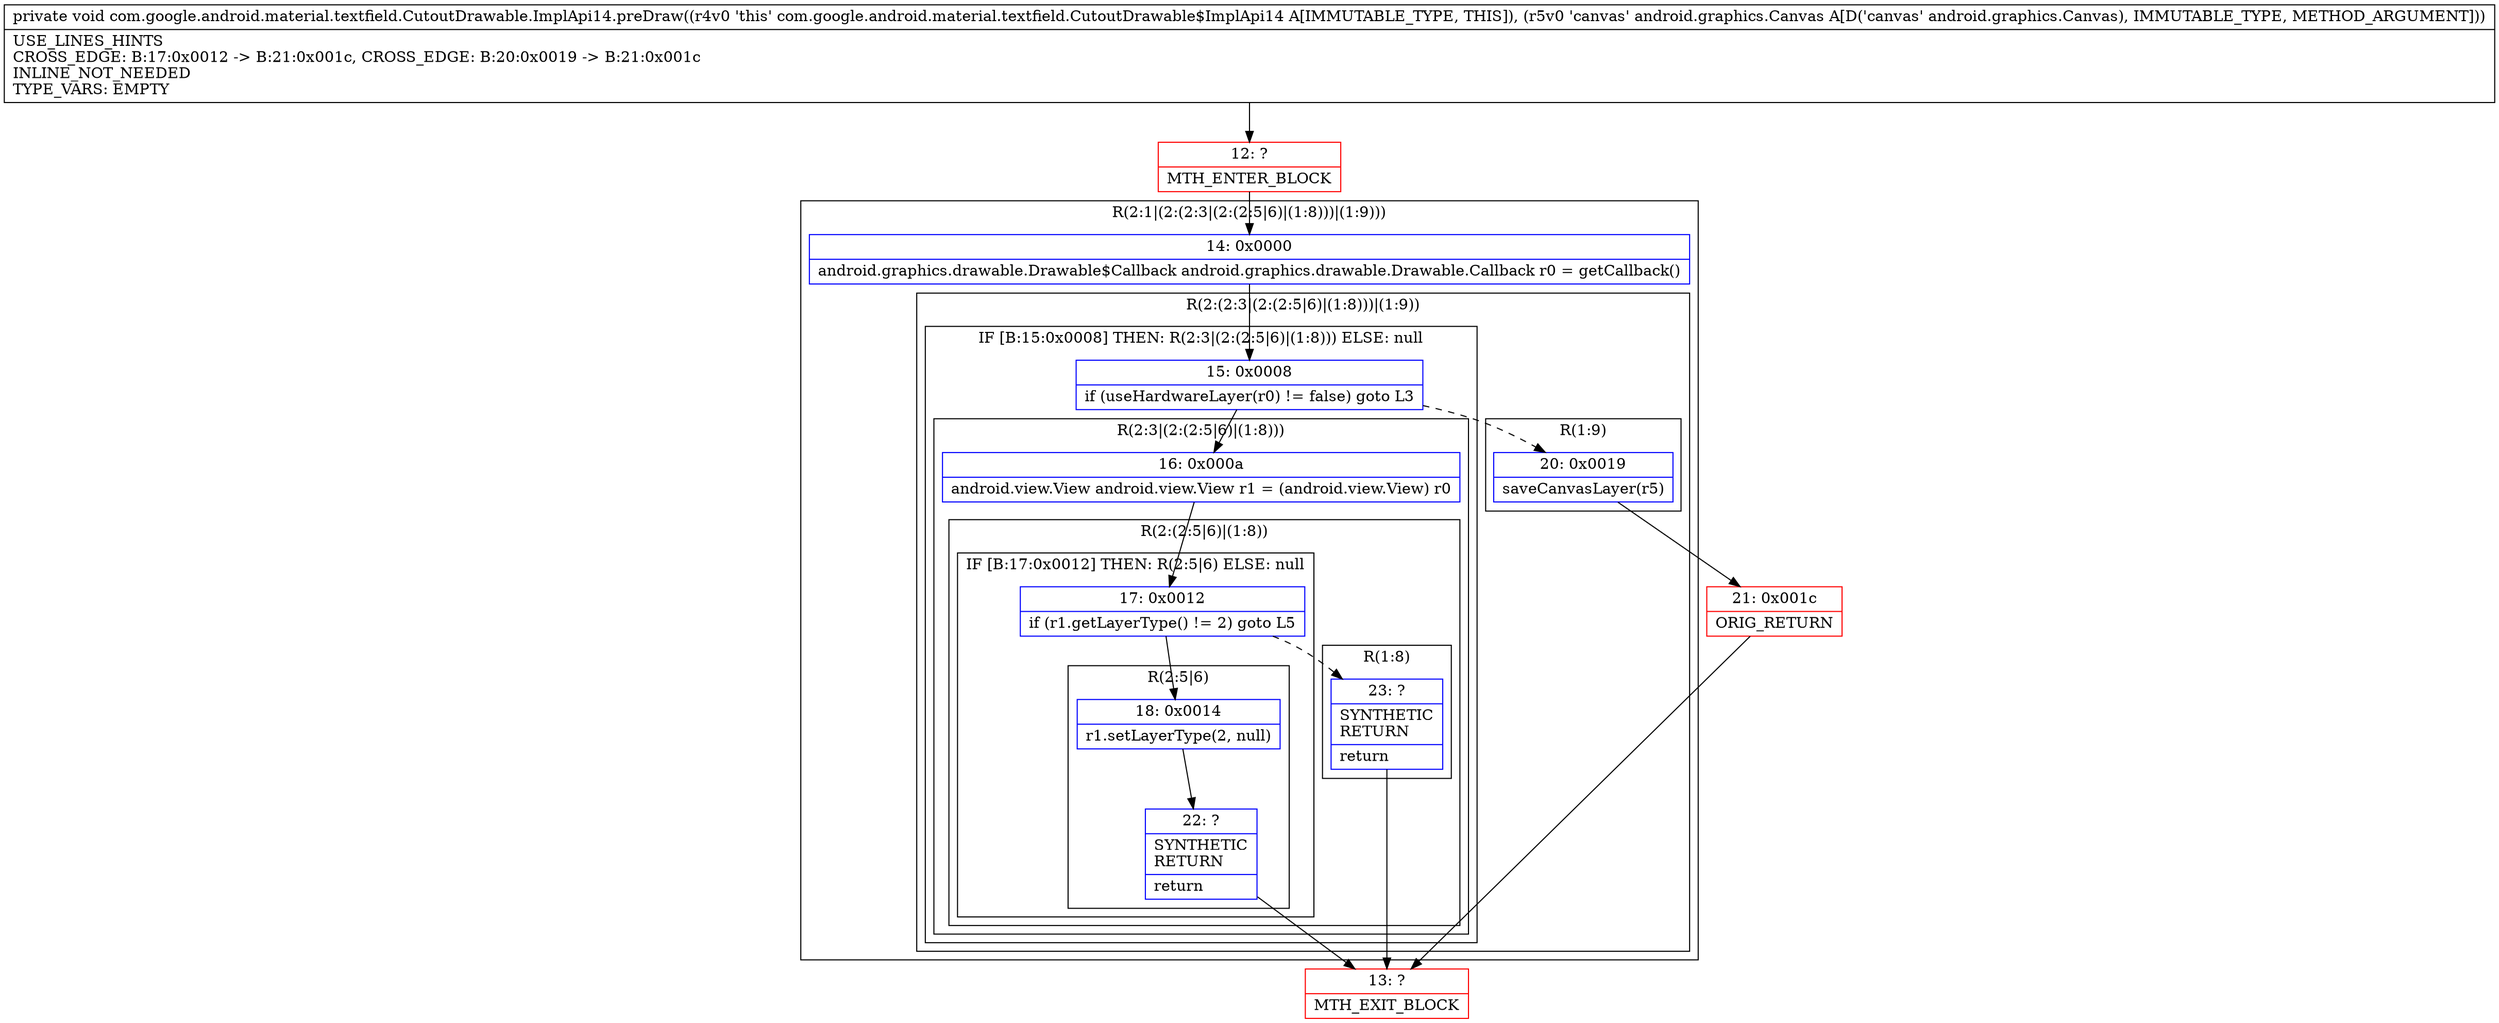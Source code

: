digraph "CFG forcom.google.android.material.textfield.CutoutDrawable.ImplApi14.preDraw(Landroid\/graphics\/Canvas;)V" {
subgraph cluster_Region_655257017 {
label = "R(2:1|(2:(2:3|(2:(2:5|6)|(1:8)))|(1:9)))";
node [shape=record,color=blue];
Node_14 [shape=record,label="{14\:\ 0x0000|android.graphics.drawable.Drawable$Callback android.graphics.drawable.Drawable.Callback r0 = getCallback()\l}"];
subgraph cluster_Region_533353638 {
label = "R(2:(2:3|(2:(2:5|6)|(1:8)))|(1:9))";
node [shape=record,color=blue];
subgraph cluster_IfRegion_1880408917 {
label = "IF [B:15:0x0008] THEN: R(2:3|(2:(2:5|6)|(1:8))) ELSE: null";
node [shape=record,color=blue];
Node_15 [shape=record,label="{15\:\ 0x0008|if (useHardwareLayer(r0) != false) goto L3\l}"];
subgraph cluster_Region_870437004 {
label = "R(2:3|(2:(2:5|6)|(1:8)))";
node [shape=record,color=blue];
Node_16 [shape=record,label="{16\:\ 0x000a|android.view.View android.view.View r1 = (android.view.View) r0\l}"];
subgraph cluster_Region_1229102601 {
label = "R(2:(2:5|6)|(1:8))";
node [shape=record,color=blue];
subgraph cluster_IfRegion_1719202021 {
label = "IF [B:17:0x0012] THEN: R(2:5|6) ELSE: null";
node [shape=record,color=blue];
Node_17 [shape=record,label="{17\:\ 0x0012|if (r1.getLayerType() != 2) goto L5\l}"];
subgraph cluster_Region_852437558 {
label = "R(2:5|6)";
node [shape=record,color=blue];
Node_18 [shape=record,label="{18\:\ 0x0014|r1.setLayerType(2, null)\l}"];
Node_22 [shape=record,label="{22\:\ ?|SYNTHETIC\lRETURN\l|return\l}"];
}
}
subgraph cluster_Region_1961425659 {
label = "R(1:8)";
node [shape=record,color=blue];
Node_23 [shape=record,label="{23\:\ ?|SYNTHETIC\lRETURN\l|return\l}"];
}
}
}
}
subgraph cluster_Region_1944000246 {
label = "R(1:9)";
node [shape=record,color=blue];
Node_20 [shape=record,label="{20\:\ 0x0019|saveCanvasLayer(r5)\l}"];
}
}
}
Node_12 [shape=record,color=red,label="{12\:\ ?|MTH_ENTER_BLOCK\l}"];
Node_13 [shape=record,color=red,label="{13\:\ ?|MTH_EXIT_BLOCK\l}"];
Node_21 [shape=record,color=red,label="{21\:\ 0x001c|ORIG_RETURN\l}"];
MethodNode[shape=record,label="{private void com.google.android.material.textfield.CutoutDrawable.ImplApi14.preDraw((r4v0 'this' com.google.android.material.textfield.CutoutDrawable$ImplApi14 A[IMMUTABLE_TYPE, THIS]), (r5v0 'canvas' android.graphics.Canvas A[D('canvas' android.graphics.Canvas), IMMUTABLE_TYPE, METHOD_ARGUMENT]))  | USE_LINES_HINTS\lCROSS_EDGE: B:17:0x0012 \-\> B:21:0x001c, CROSS_EDGE: B:20:0x0019 \-\> B:21:0x001c\lINLINE_NOT_NEEDED\lTYPE_VARS: EMPTY\l}"];
MethodNode -> Node_12;Node_14 -> Node_15;
Node_15 -> Node_16;
Node_15 -> Node_20[style=dashed];
Node_16 -> Node_17;
Node_17 -> Node_18;
Node_17 -> Node_23[style=dashed];
Node_18 -> Node_22;
Node_22 -> Node_13;
Node_23 -> Node_13;
Node_20 -> Node_21;
Node_12 -> Node_14;
Node_21 -> Node_13;
}

